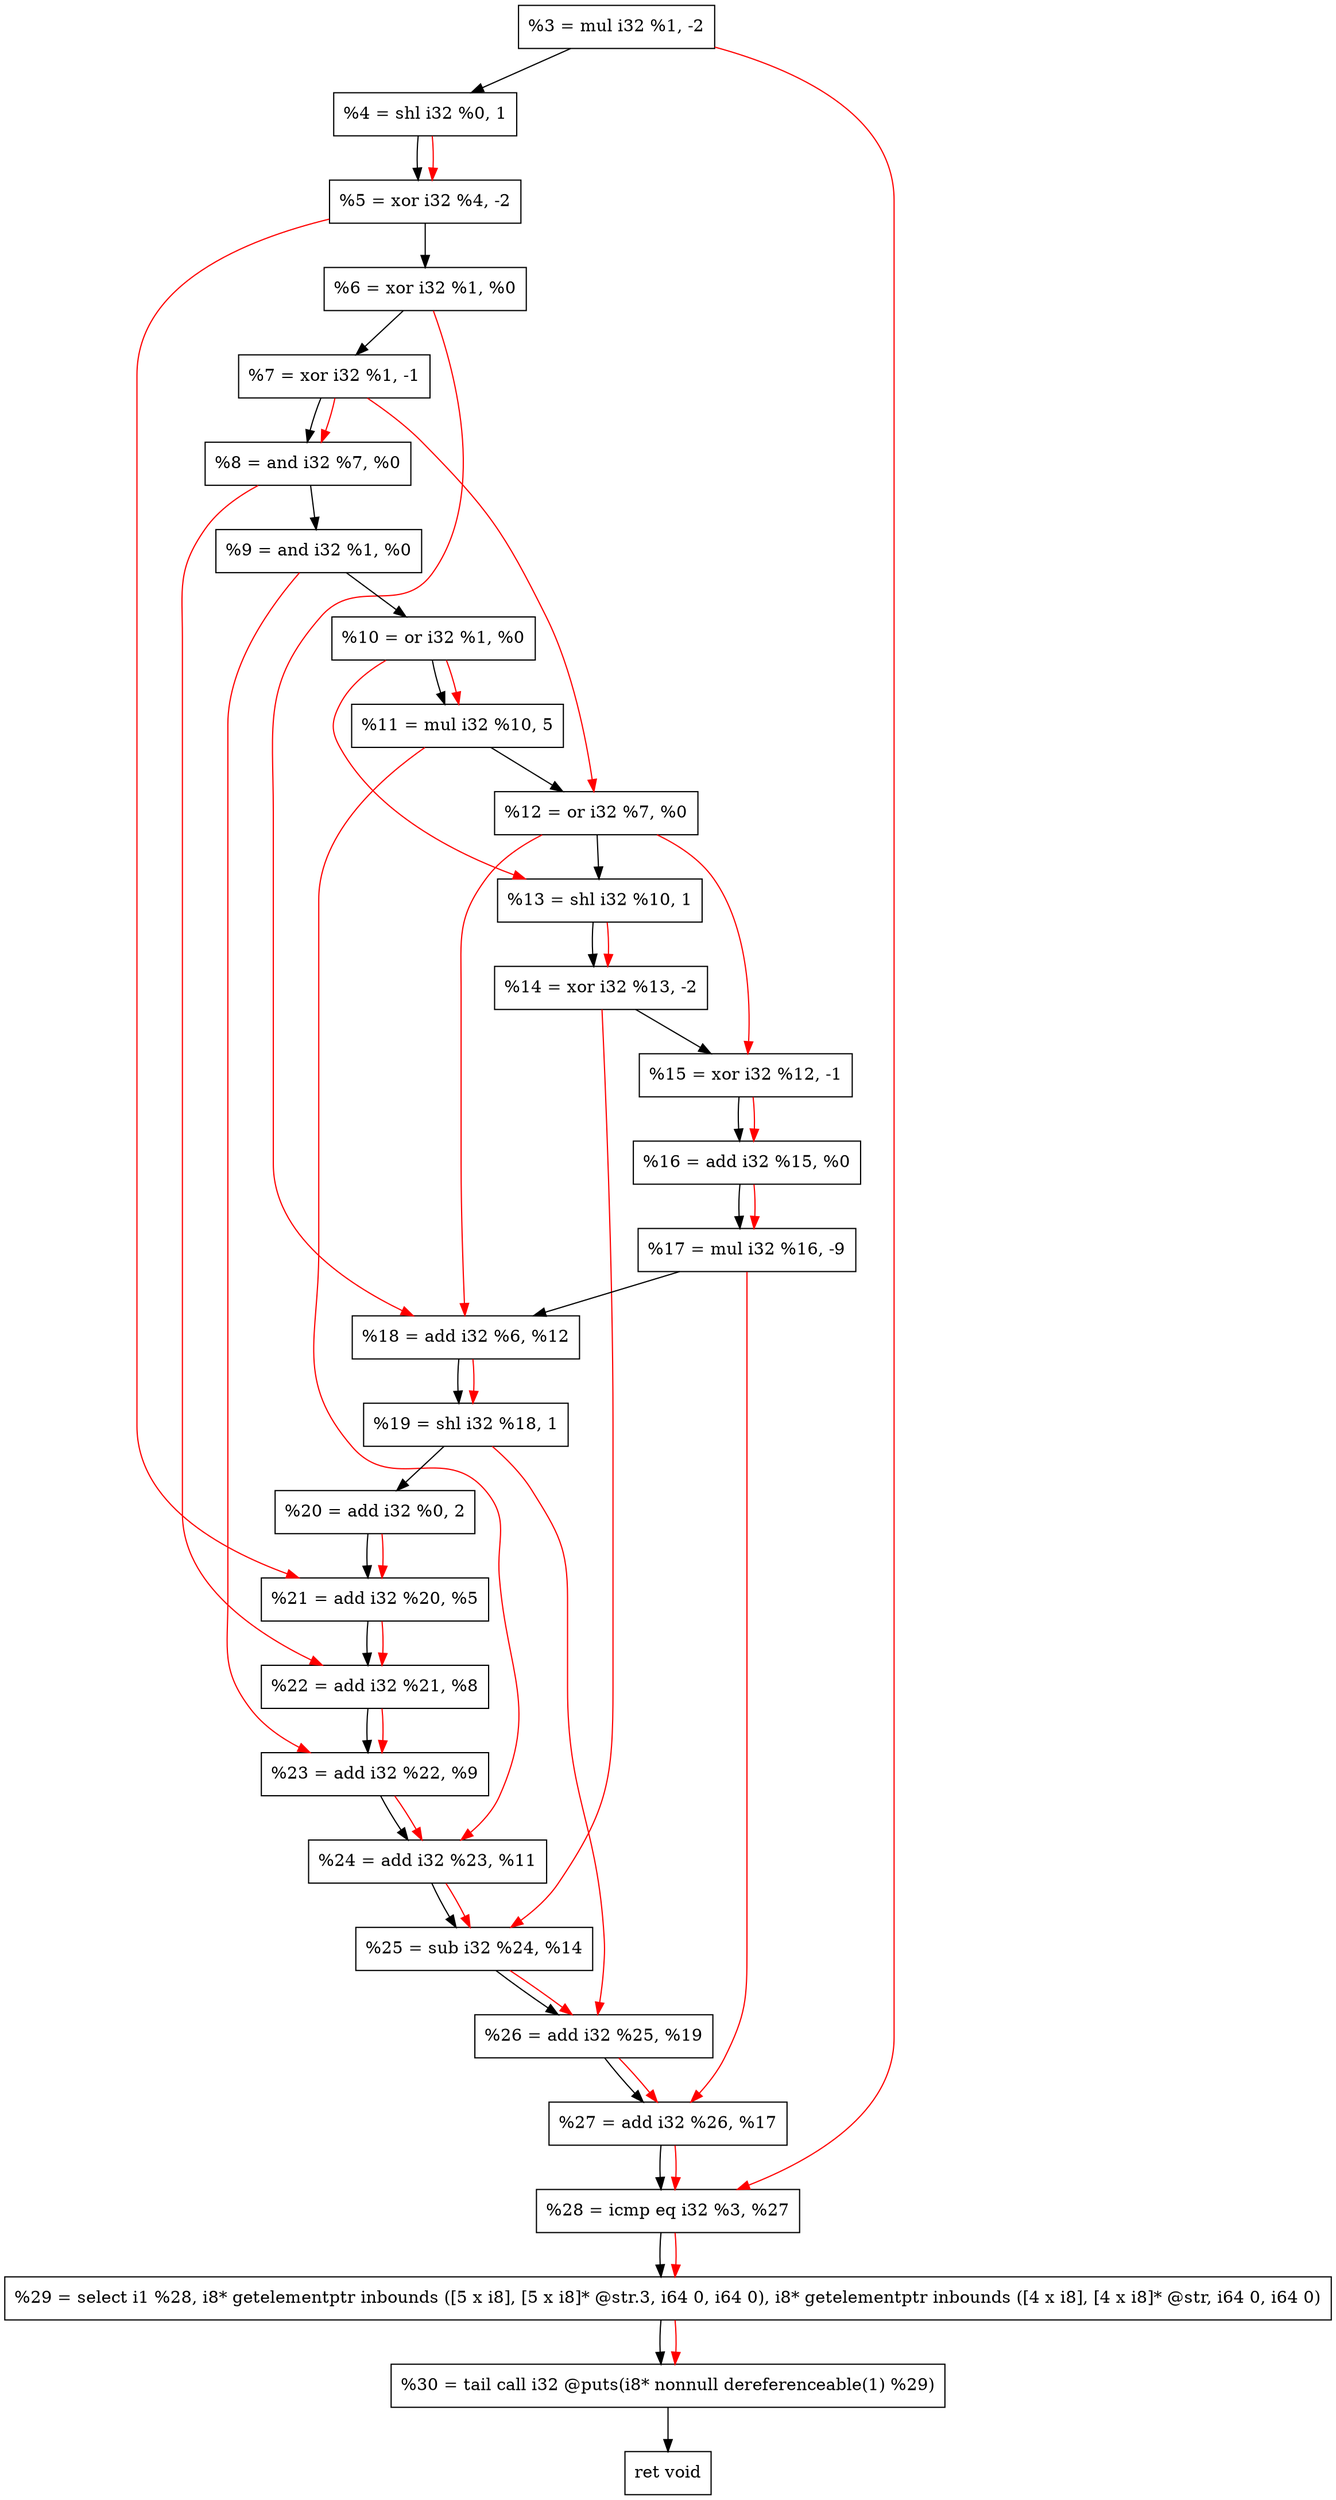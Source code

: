 digraph "DFG for'crackme' function" {
	Node0x1a46be0[shape=record, label="  %3 = mul i32 %1, -2"];
	Node0x1a46c80[shape=record, label="  %4 = shl i32 %0, 1"];
	Node0x1a46d40[shape=record, label="  %5 = xor i32 %4, -2"];
	Node0x1a46db0[shape=record, label="  %6 = xor i32 %1, %0"];
	Node0x1a46e20[shape=record, label="  %7 = xor i32 %1, -1"];
	Node0x1a46e90[shape=record, label="  %8 = and i32 %7, %0"];
	Node0x1a46f00[shape=record, label="  %9 = and i32 %1, %0"];
	Node0x1a46f70[shape=record, label="  %10 = or i32 %1, %0"];
	Node0x1a47010[shape=record, label="  %11 = mul i32 %10, 5"];
	Node0x1a47080[shape=record, label="  %12 = or i32 %7, %0"];
	Node0x1a470f0[shape=record, label="  %13 = shl i32 %10, 1"];
	Node0x1a47160[shape=record, label="  %14 = xor i32 %13, -2"];
	Node0x1a471d0[shape=record, label="  %15 = xor i32 %12, -1"];
	Node0x1a47240[shape=record, label="  %16 = add i32 %15, %0"];
	Node0x1a472e0[shape=record, label="  %17 = mul i32 %16, -9"];
	Node0x1a47350[shape=record, label="  %18 = add i32 %6, %12"];
	Node0x1a473c0[shape=record, label="  %19 = shl i32 %18, 1"];
	Node0x1a47460[shape=record, label="  %20 = add i32 %0, 2"];
	Node0x1a474d0[shape=record, label="  %21 = add i32 %20, %5"];
	Node0x1a47540[shape=record, label="  %22 = add i32 %21, %8"];
	Node0x1a475b0[shape=record, label="  %23 = add i32 %22, %9"];
	Node0x1a47620[shape=record, label="  %24 = add i32 %23, %11"];
	Node0x1a47690[shape=record, label="  %25 = sub i32 %24, %14"];
	Node0x1a47700[shape=record, label="  %26 = add i32 %25, %19"];
	Node0x1a47770[shape=record, label="  %27 = add i32 %26, %17"];
	Node0x1a477e0[shape=record, label="  %28 = icmp eq i32 %3, %27"];
	Node0x19e7268[shape=record, label="  %29 = select i1 %28, i8* getelementptr inbounds ([5 x i8], [5 x i8]* @str.3, i64 0, i64 0), i8* getelementptr inbounds ([4 x i8], [4 x i8]* @str, i64 0, i64 0)"];
	Node0x1a47c80[shape=record, label="  %30 = tail call i32 @puts(i8* nonnull dereferenceable(1) %29)"];
	Node0x1a47cd0[shape=record, label="  ret void"];
	Node0x1a46be0 -> Node0x1a46c80;
	Node0x1a46c80 -> Node0x1a46d40;
	Node0x1a46d40 -> Node0x1a46db0;
	Node0x1a46db0 -> Node0x1a46e20;
	Node0x1a46e20 -> Node0x1a46e90;
	Node0x1a46e90 -> Node0x1a46f00;
	Node0x1a46f00 -> Node0x1a46f70;
	Node0x1a46f70 -> Node0x1a47010;
	Node0x1a47010 -> Node0x1a47080;
	Node0x1a47080 -> Node0x1a470f0;
	Node0x1a470f0 -> Node0x1a47160;
	Node0x1a47160 -> Node0x1a471d0;
	Node0x1a471d0 -> Node0x1a47240;
	Node0x1a47240 -> Node0x1a472e0;
	Node0x1a472e0 -> Node0x1a47350;
	Node0x1a47350 -> Node0x1a473c0;
	Node0x1a473c0 -> Node0x1a47460;
	Node0x1a47460 -> Node0x1a474d0;
	Node0x1a474d0 -> Node0x1a47540;
	Node0x1a47540 -> Node0x1a475b0;
	Node0x1a475b0 -> Node0x1a47620;
	Node0x1a47620 -> Node0x1a47690;
	Node0x1a47690 -> Node0x1a47700;
	Node0x1a47700 -> Node0x1a47770;
	Node0x1a47770 -> Node0x1a477e0;
	Node0x1a477e0 -> Node0x19e7268;
	Node0x19e7268 -> Node0x1a47c80;
	Node0x1a47c80 -> Node0x1a47cd0;
edge [color=red]
	Node0x1a46c80 -> Node0x1a46d40;
	Node0x1a46e20 -> Node0x1a46e90;
	Node0x1a46f70 -> Node0x1a47010;
	Node0x1a46e20 -> Node0x1a47080;
	Node0x1a46f70 -> Node0x1a470f0;
	Node0x1a470f0 -> Node0x1a47160;
	Node0x1a47080 -> Node0x1a471d0;
	Node0x1a471d0 -> Node0x1a47240;
	Node0x1a47240 -> Node0x1a472e0;
	Node0x1a46db0 -> Node0x1a47350;
	Node0x1a47080 -> Node0x1a47350;
	Node0x1a47350 -> Node0x1a473c0;
	Node0x1a47460 -> Node0x1a474d0;
	Node0x1a46d40 -> Node0x1a474d0;
	Node0x1a474d0 -> Node0x1a47540;
	Node0x1a46e90 -> Node0x1a47540;
	Node0x1a47540 -> Node0x1a475b0;
	Node0x1a46f00 -> Node0x1a475b0;
	Node0x1a475b0 -> Node0x1a47620;
	Node0x1a47010 -> Node0x1a47620;
	Node0x1a47620 -> Node0x1a47690;
	Node0x1a47160 -> Node0x1a47690;
	Node0x1a47690 -> Node0x1a47700;
	Node0x1a473c0 -> Node0x1a47700;
	Node0x1a47700 -> Node0x1a47770;
	Node0x1a472e0 -> Node0x1a47770;
	Node0x1a46be0 -> Node0x1a477e0;
	Node0x1a47770 -> Node0x1a477e0;
	Node0x1a477e0 -> Node0x19e7268;
	Node0x19e7268 -> Node0x1a47c80;
}
